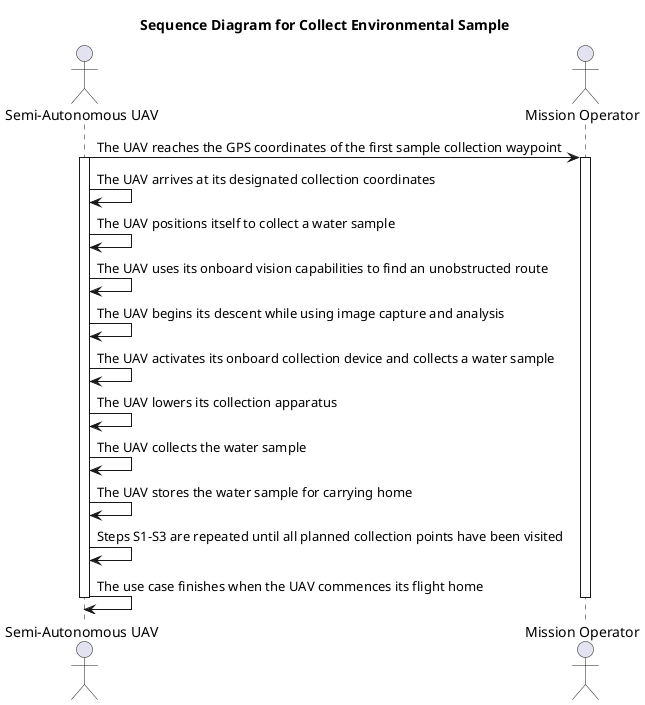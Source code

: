 @startuml
title "Sequence Diagram for Collect Environmental Sample"

actor "Semi-Autonomous UAV" as UAV
actor "Mission Operator" as Operator

UAV -> Operator: The UAV reaches the GPS coordinates of the first sample collection waypoint
activate UAV
activate Operator

UAV -> UAV: The UAV arrives at its designated collection coordinates
UAV -> UAV: The UAV positions itself to collect a water sample
UAV -> UAV: The UAV uses its onboard vision capabilities to find an unobstructed route
UAV -> UAV: The UAV begins its descent while using image capture and analysis
UAV -> UAV: The UAV activates its onboard collection device and collects a water sample
UAV -> UAV: The UAV lowers its collection apparatus
UAV -> UAV: The UAV collects the water sample
UAV -> UAV: The UAV stores the water sample for carrying home
UAV -> UAV: Steps S1-S3 are repeated until all planned collection points have been visited
UAV -> UAV: The use case finishes when the UAV commences its flight home

deactivate UAV
deactivate Operator
@enduml
